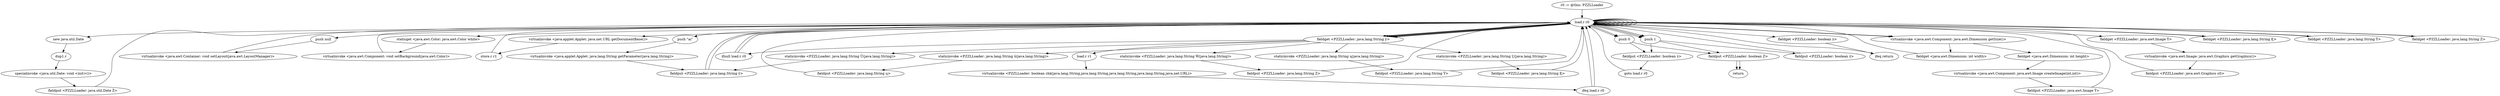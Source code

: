 digraph "" {
    "r0 := @this: PZZLLoader"
    "load.r r0"
    "r0 := @this: PZZLLoader"->"load.r r0";
    "new java.util.Date"
    "load.r r0"->"new java.util.Date";
    "dup1.r"
    "new java.util.Date"->"dup1.r";
    "specialinvoke <java.util.Date: void <init>()>"
    "dup1.r"->"specialinvoke <java.util.Date: void <init>()>";
    "fieldput <PZZLLoader: java.util.Date Ž>"
    "specialinvoke <java.util.Date: void <init>()>"->"fieldput <PZZLLoader: java.util.Date Ž>";
    "fieldput <PZZLLoader: java.util.Date Ž>"->"load.r r0";
    "push null"
    "load.r r0"->"push null";
    "virtualinvoke <java.awt.Container: void setLayout(java.awt.LayoutManager)>"
    "push null"->"virtualinvoke <java.awt.Container: void setLayout(java.awt.LayoutManager)>";
    "virtualinvoke <java.awt.Container: void setLayout(java.awt.LayoutManager)>"->"load.r r0";
    "staticget <java.awt.Color: java.awt.Color white>"
    "load.r r0"->"staticget <java.awt.Color: java.awt.Color white>";
    "virtualinvoke <java.awt.Component: void setBackground(java.awt.Color)>"
    "staticget <java.awt.Color: java.awt.Color white>"->"virtualinvoke <java.awt.Component: void setBackground(java.awt.Color)>";
    "virtualinvoke <java.awt.Component: void setBackground(java.awt.Color)>"->"load.r r0";
    "virtualinvoke <java.applet.Applet: java.net.URL getDocumentBase()>"
    "load.r r0"->"virtualinvoke <java.applet.Applet: java.net.URL getDocumentBase()>";
    "store.r r1"
    "virtualinvoke <java.applet.Applet: java.net.URL getDocumentBase()>"->"store.r r1";
    "store.r r1"->"load.r r0";
    "load.r r0"->"load.r r0";
    "push \"ai\""
    "load.r r0"->"push \"ai\"";
    "virtualinvoke <java.applet.Applet: java.lang.String getParameter(java.lang.String)>"
    "push \"ai\""->"virtualinvoke <java.applet.Applet: java.lang.String getParameter(java.lang.String)>";
    "fieldput <PZZLLoader: java.lang.String ŷ>"
    "virtualinvoke <java.applet.Applet: java.lang.String getParameter(java.lang.String)>"->"fieldput <PZZLLoader: java.lang.String ŷ>";
    "fieldput <PZZLLoader: java.lang.String ŷ>"->"load.r r0";
    "fieldget <PZZLLoader: java.lang.String ŷ>"
    "load.r r0"->"fieldget <PZZLLoader: java.lang.String ŷ>";
    "ifnull load.r r0"
    "fieldget <PZZLLoader: java.lang.String ŷ>"->"ifnull load.r r0";
    "ifnull load.r r0"->"load.r r0";
    "load.r r0"->"load.r r0";
    "load.r r0"->"fieldget <PZZLLoader: java.lang.String ŷ>";
    "staticinvoke <PZZLLoader: java.lang.String Ű(java.lang.String)>"
    "fieldget <PZZLLoader: java.lang.String ŷ>"->"staticinvoke <PZZLLoader: java.lang.String Ű(java.lang.String)>";
    "staticinvoke <PZZLLoader: java.lang.String Ű(java.lang.String)>"->"fieldput <PZZLLoader: java.lang.String ŷ>";
    "fieldput <PZZLLoader: java.lang.String ŷ>"->"load.r r0";
    "load.r r0"->"load.r r0";
    "load.r r0"->"fieldget <PZZLLoader: java.lang.String ŷ>";
    "staticinvoke <PZZLLoader: java.lang.String ű(java.lang.String)>"
    "fieldget <PZZLLoader: java.lang.String ŷ>"->"staticinvoke <PZZLLoader: java.lang.String ű(java.lang.String)>";
    "fieldput <PZZLLoader: java.lang.String ų>"
    "staticinvoke <PZZLLoader: java.lang.String ű(java.lang.String)>"->"fieldput <PZZLLoader: java.lang.String ų>";
    "fieldput <PZZLLoader: java.lang.String ų>"->"load.r r0";
    "load.r r0"->"load.r r0";
    "load.r r0"->"fieldget <PZZLLoader: java.lang.String ŷ>";
    "staticinvoke <PZZLLoader: java.lang.String Ų(java.lang.String)>"
    "fieldget <PZZLLoader: java.lang.String ŷ>"->"staticinvoke <PZZLLoader: java.lang.String Ų(java.lang.String)>";
    "fieldput <PZZLLoader: java.lang.String Ę>"
    "staticinvoke <PZZLLoader: java.lang.String Ų(java.lang.String)>"->"fieldput <PZZLLoader: java.lang.String Ę>";
    "fieldput <PZZLLoader: java.lang.String Ę>"->"load.r r0";
    "load.r r0"->"load.r r0";
    "load.r r0"->"fieldget <PZZLLoader: java.lang.String ŷ>";
    "staticinvoke <PZZLLoader: java.lang.String ų(java.lang.String)>"
    "fieldget <PZZLLoader: java.lang.String ŷ>"->"staticinvoke <PZZLLoader: java.lang.String ų(java.lang.String)>";
    "fieldput <PZZLLoader: java.lang.String Ÿ>"
    "staticinvoke <PZZLLoader: java.lang.String ų(java.lang.String)>"->"fieldput <PZZLLoader: java.lang.String Ÿ>";
    "fieldput <PZZLLoader: java.lang.String Ÿ>"->"load.r r0";
    "load.r r0"->"load.r r0";
    "load.r r0"->"fieldget <PZZLLoader: java.lang.String ŷ>";
    "staticinvoke <PZZLLoader: java.lang.String Ŵ(java.lang.String)>"
    "fieldget <PZZLLoader: java.lang.String ŷ>"->"staticinvoke <PZZLLoader: java.lang.String Ŵ(java.lang.String)>";
    "fieldput <PZZLLoader: java.lang.String Ź>"
    "staticinvoke <PZZLLoader: java.lang.String Ŵ(java.lang.String)>"->"fieldput <PZZLLoader: java.lang.String Ź>";
    "fieldput <PZZLLoader: java.lang.String Ź>"->"load.r r0";
    "push 1"
    "load.r r0"->"push 1";
    "fieldput <PZZLLoader: boolean ż>"
    "push 1"->"fieldput <PZZLLoader: boolean ż>";
    "goto load.r r0"
    "fieldput <PZZLLoader: boolean ż>"->"goto load.r r0";
    "goto load.r r0"->"load.r r0";
    "fieldget <PZZLLoader: boolean ż>"
    "load.r r0"->"fieldget <PZZLLoader: boolean ż>";
    "ifeq return"
    "fieldget <PZZLLoader: boolean ż>"->"ifeq return";
    "ifeq return"->"load.r r0";
    "load.r r0"->"push 1";
    "fieldput <PZZLLoader: boolean ź>"
    "push 1"->"fieldput <PZZLLoader: boolean ź>";
    "fieldput <PZZLLoader: boolean ź>"->"load.r r0";
    "load.r r0"->"load.r r0";
    "load.r r0"->"load.r r0";
    "virtualinvoke <java.awt.Component: java.awt.Dimension getSize()>"
    "load.r r0"->"virtualinvoke <java.awt.Component: java.awt.Dimension getSize()>";
    "fieldget <java.awt.Dimension: int width>"
    "virtualinvoke <java.awt.Component: java.awt.Dimension getSize()>"->"fieldget <java.awt.Dimension: int width>";
    "fieldget <java.awt.Dimension: int width>"->"load.r r0";
    "load.r r0"->"virtualinvoke <java.awt.Component: java.awt.Dimension getSize()>";
    "fieldget <java.awt.Dimension: int height>"
    "virtualinvoke <java.awt.Component: java.awt.Dimension getSize()>"->"fieldget <java.awt.Dimension: int height>";
    "virtualinvoke <java.awt.Component: java.awt.Image createImage(int,int)>"
    "fieldget <java.awt.Dimension: int height>"->"virtualinvoke <java.awt.Component: java.awt.Image createImage(int,int)>";
    "fieldput <PZZLLoader: java.awt.Image Ŷ>"
    "virtualinvoke <java.awt.Component: java.awt.Image createImage(int,int)>"->"fieldput <PZZLLoader: java.awt.Image Ŷ>";
    "fieldput <PZZLLoader: java.awt.Image Ŷ>"->"load.r r0";
    "load.r r0"->"load.r r0";
    "fieldget <PZZLLoader: java.awt.Image Ŷ>"
    "load.r r0"->"fieldget <PZZLLoader: java.awt.Image Ŷ>";
    "virtualinvoke <java.awt.Image: java.awt.Graphics getGraphics()>"
    "fieldget <PZZLLoader: java.awt.Image Ŷ>"->"virtualinvoke <java.awt.Image: java.awt.Graphics getGraphics()>";
    "fieldput <PZZLLoader: java.awt.Graphics oS>"
    "virtualinvoke <java.awt.Image: java.awt.Graphics getGraphics()>"->"fieldput <PZZLLoader: java.awt.Graphics oS>";
    "fieldput <PZZLLoader: java.awt.Graphics oS>"->"load.r r0";
    "load.r r0"->"load.r r0";
    "fieldget <PZZLLoader: java.lang.String Ę>"
    "load.r r0"->"fieldget <PZZLLoader: java.lang.String Ę>";
    "fieldget <PZZLLoader: java.lang.String Ę>"->"load.r r0";
    "fieldget <PZZLLoader: java.lang.String Ÿ>"
    "load.r r0"->"fieldget <PZZLLoader: java.lang.String Ÿ>";
    "fieldget <PZZLLoader: java.lang.String Ÿ>"->"load.r r0";
    "fieldget <PZZLLoader: java.lang.String Ź>"
    "load.r r0"->"fieldget <PZZLLoader: java.lang.String Ź>";
    "fieldget <PZZLLoader: java.lang.String Ź>"->"load.r r0";
    "load.r r0"->"fieldget <PZZLLoader: java.lang.String ŷ>";
    "load.r r1"
    "fieldget <PZZLLoader: java.lang.String ŷ>"->"load.r r1";
    "virtualinvoke <PZZLLoader: boolean chk(java.lang.String,java.lang.String,java.lang.String,java.lang.String,java.net.URL)>"
    "load.r r1"->"virtualinvoke <PZZLLoader: boolean chk(java.lang.String,java.lang.String,java.lang.String,java.lang.String,java.net.URL)>";
    "ifeq load.r r0"
    "virtualinvoke <PZZLLoader: boolean chk(java.lang.String,java.lang.String,java.lang.String,java.lang.String,java.net.URL)>"->"ifeq load.r r0";
    "ifeq load.r r0"->"load.r r0";
    "load.r r0"->"push 1";
    "fieldput <PZZLLoader: boolean Ż>"
    "push 1"->"fieldput <PZZLLoader: boolean Ż>";
    "return"
    "fieldput <PZZLLoader: boolean Ż>"->"return";
    "ifeq load.r r0"->"load.r r0";
    "push 0"
    "load.r r0"->"push 0";
    "push 0"->"fieldput <PZZLLoader: boolean Ż>";
    "fieldput <PZZLLoader: boolean Ż>"->"return";
    "ifnull load.r r0"->"load.r r0";
    "load.r r0"->"push 0";
    "push 0"->"fieldput <PZZLLoader: boolean ż>";
}
